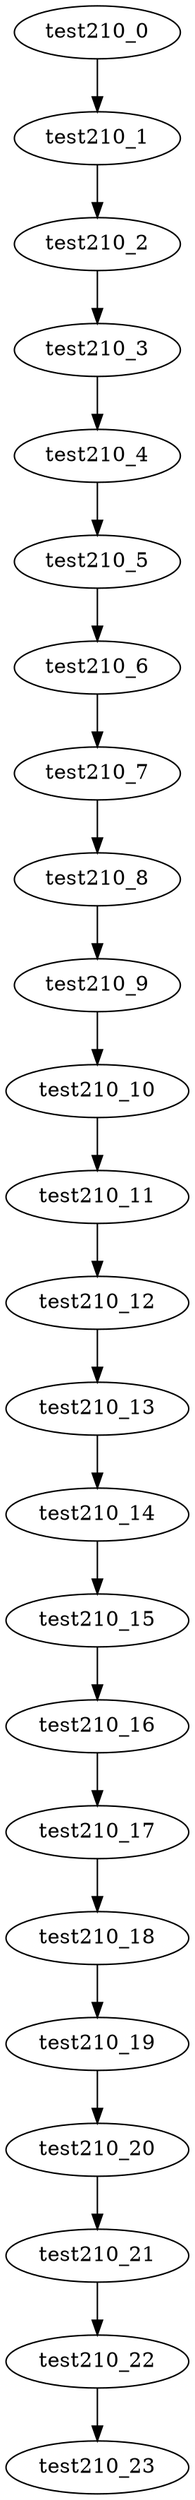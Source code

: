 digraph G {
test210_0->test210_1;
test210_1->test210_2;
test210_2->test210_3;
test210_3->test210_4;
test210_4->test210_5;
test210_5->test210_6;
test210_6->test210_7;
test210_7->test210_8;
test210_8->test210_9;
test210_9->test210_10;
test210_10->test210_11;
test210_11->test210_12;
test210_12->test210_13;
test210_13->test210_14;
test210_14->test210_15;
test210_15->test210_16;
test210_16->test210_17;
test210_17->test210_18;
test210_18->test210_19;
test210_19->test210_20;
test210_20->test210_21;
test210_21->test210_22;
test210_22->test210_23;

}
